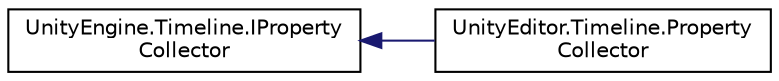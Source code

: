 digraph "Graphical Class Hierarchy"
{
 // LATEX_PDF_SIZE
  edge [fontname="Helvetica",fontsize="10",labelfontname="Helvetica",labelfontsize="10"];
  node [fontname="Helvetica",fontsize="10",shape=record];
  rankdir="LR";
  Node0 [label="UnityEngine.Timeline.IProperty\lCollector",height=0.2,width=0.4,color="black", fillcolor="white", style="filled",URL="$interface_unity_engine_1_1_timeline_1_1_i_property_collector.html",tooltip="Interface used to inform the Timeline Editor about potential property modifications that may occur wh..."];
  Node0 -> Node1 [dir="back",color="midnightblue",fontsize="10",style="solid",fontname="Helvetica"];
  Node1 [label="UnityEditor.Timeline.Property\lCollector",height=0.2,width=0.4,color="black", fillcolor="white", style="filled",URL="$class_unity_editor_1_1_timeline_1_1_property_collector.html",tooltip=" "];
}
